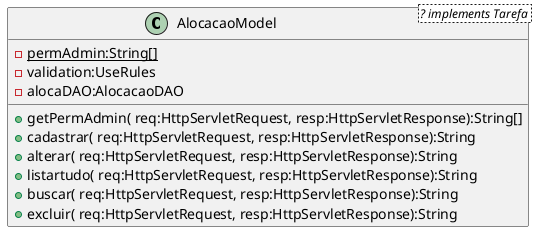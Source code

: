@startuml
class AlocacaoModel <? implements Tarefa > {
     - {static} permAdmin:String[] 
     - validation:UseRules 
     - alocaDAO:AlocacaoDAO 

    + getPermAdmin( req:HttpServletRequest, resp:HttpServletResponse):String[] 
    + cadastrar( req:HttpServletRequest, resp:HttpServletResponse):String 
    + alterar( req:HttpServletRequest, resp:HttpServletResponse):String 
    + listartudo( req:HttpServletRequest, resp:HttpServletResponse):String 
    + buscar( req:HttpServletRequest, resp:HttpServletResponse):String 
    + excluir( req:HttpServletRequest, resp:HttpServletResponse):String 

}
@enduml
